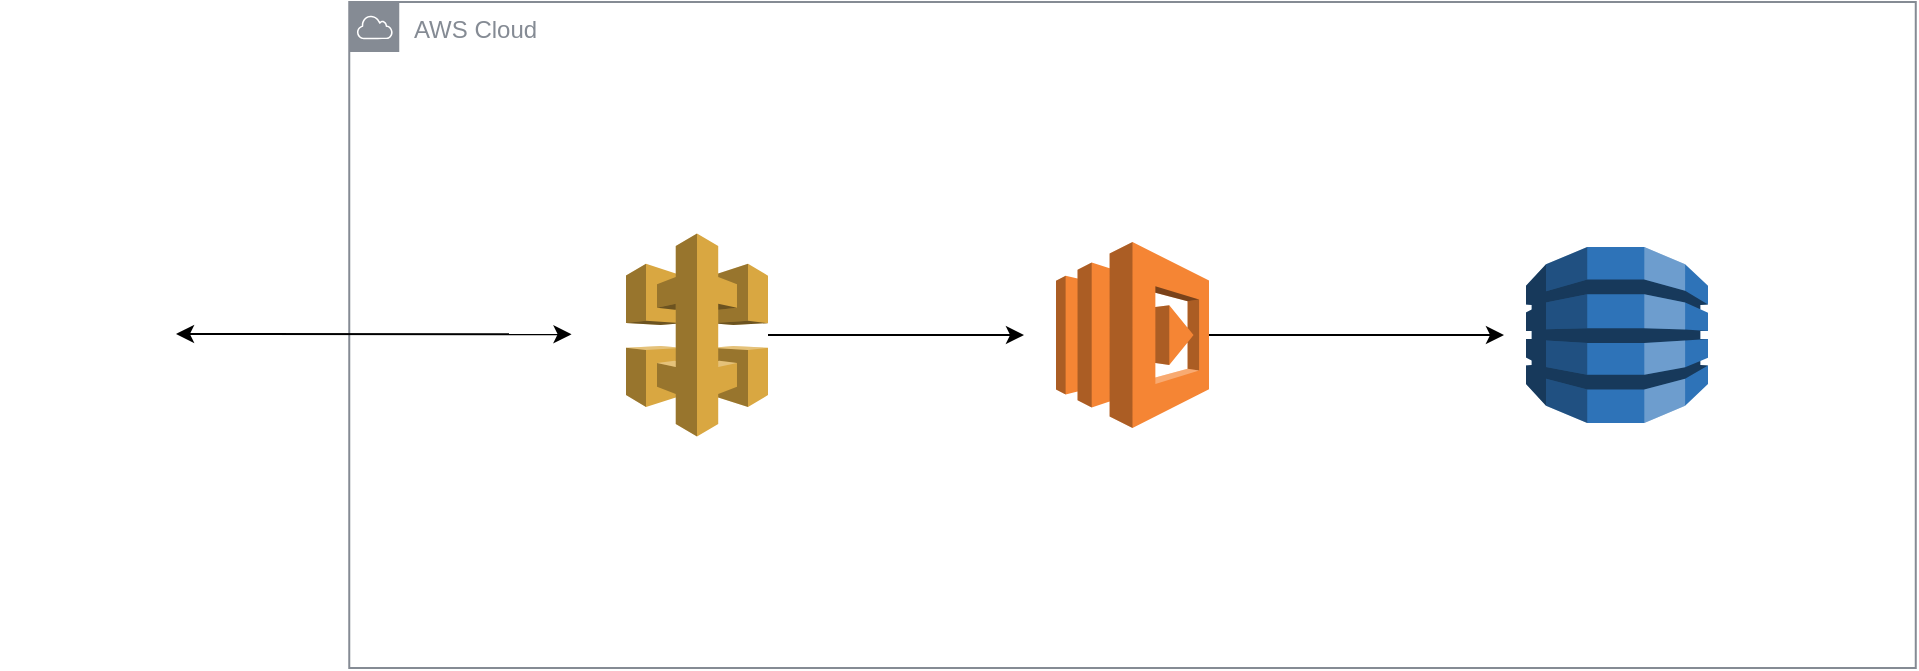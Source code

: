 <mxfile version="22.0.0" type="github">
  <diagram name="Page-1" id="b17EQDePB-Os6Tg4ldsO">
    <mxGraphModel dx="1434" dy="790" grid="0" gridSize="10" guides="1" tooltips="1" connect="1" arrows="1" fold="1" page="1" pageScale="1" pageWidth="1169" pageHeight="827" math="0" shadow="0">
      <root>
        <mxCell id="0" />
        <mxCell id="1" parent="0" />
        <mxCell id="__lcGsjRGEbjWKRYBixw-2" style="edgeStyle=orthogonalEdgeStyle;rounded=0;orthogonalLoop=1;jettySize=auto;html=1;" edge="1" parent="1" source="CBo9HAA3vZ9QcLUA7Y8J-1">
          <mxGeometry relative="1" as="geometry">
            <mxPoint x="597" y="399.5" as="targetPoint" />
          </mxGeometry>
        </mxCell>
        <mxCell id="CBo9HAA3vZ9QcLUA7Y8J-1" value="" style="outlineConnect=0;dashed=0;verticalLabelPosition=bottom;verticalAlign=top;align=center;html=1;shape=mxgraph.aws3.api_gateway;fillColor=#D9A741;gradientColor=none;" parent="1" vertex="1">
          <mxGeometry x="398" y="348.75" width="71" height="101.5" as="geometry" />
        </mxCell>
        <mxCell id="__lcGsjRGEbjWKRYBixw-3" style="edgeStyle=orthogonalEdgeStyle;rounded=0;orthogonalLoop=1;jettySize=auto;html=1;" edge="1" parent="1" source="CBo9HAA3vZ9QcLUA7Y8J-2">
          <mxGeometry relative="1" as="geometry">
            <mxPoint x="837" y="399.5" as="targetPoint" />
          </mxGeometry>
        </mxCell>
        <mxCell id="CBo9HAA3vZ9QcLUA7Y8J-2" value="" style="outlineConnect=0;dashed=0;verticalLabelPosition=bottom;verticalAlign=top;align=center;html=1;shape=mxgraph.aws3.lambda;fillColor=#F58534;gradientColor=none;" parent="1" vertex="1">
          <mxGeometry x="613" y="353" width="76.5" height="93" as="geometry" />
        </mxCell>
        <mxCell id="CBo9HAA3vZ9QcLUA7Y8J-3" value="" style="outlineConnect=0;dashed=0;verticalLabelPosition=bottom;verticalAlign=top;align=center;html=1;shape=mxgraph.aws3.dynamo_db;fillColor=#2E73B8;gradientColor=none;" parent="1" vertex="1">
          <mxGeometry x="848" y="355.5" width="91" height="88" as="geometry" />
        </mxCell>
        <mxCell id="CBo9HAA3vZ9QcLUA7Y8J-13" value="AWS Cloud" style="sketch=0;outlineConnect=0;gradientColor=none;html=1;whiteSpace=wrap;fontSize=12;fontStyle=0;shape=mxgraph.aws4.group;grIcon=mxgraph.aws4.group_aws_cloud;strokeColor=#858B94;fillColor=none;verticalAlign=top;align=left;spacingLeft=30;fontColor=#858B94;dashed=0;" parent="1" vertex="1">
          <mxGeometry x="259.63" y="233" width="783.25" height="333" as="geometry" />
        </mxCell>
        <mxCell id="CBo9HAA3vZ9QcLUA7Y8J-14" value="" style="shape=image;html=1;verticalAlign=top;verticalLabelPosition=bottom;labelBackgroundColor=#ffffff;imageAspect=0;aspect=fixed;image=https://cdn2.iconfinder.com/data/icons/essential-web-2/50/user-person-account-avatar-customer-128.png" parent="1" vertex="1">
          <mxGeometry x="85" y="355.5" width="88" height="88" as="geometry" />
        </mxCell>
        <mxCell id="__lcGsjRGEbjWKRYBixw-5" value="" style="endArrow=classic;startArrow=classic;html=1;rounded=0;entryX=0.147;entryY=0.544;entryDx=0;entryDy=0;entryPerimeter=0;" edge="1" parent="1">
          <mxGeometry width="50" height="50" relative="1" as="geometry">
            <mxPoint x="173" y="399" as="sourcePoint" />
            <mxPoint x="370.768" y="399.152" as="targetPoint" />
          </mxGeometry>
        </mxCell>
      </root>
    </mxGraphModel>
  </diagram>
</mxfile>
